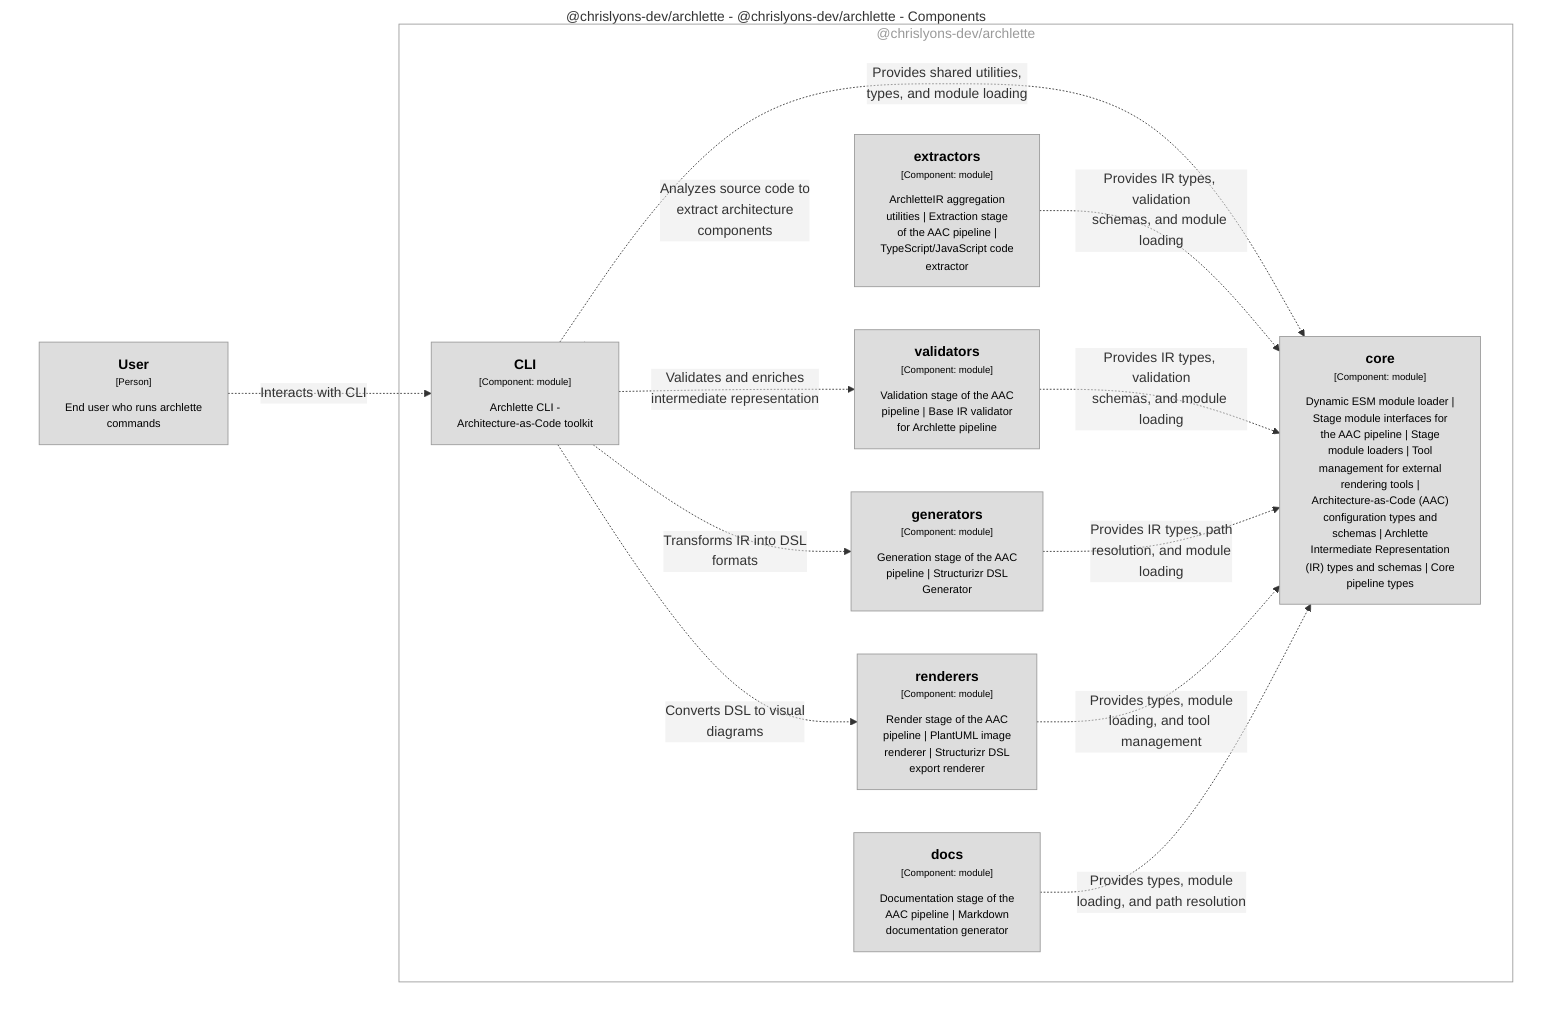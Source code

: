 graph TB
  linkStyle default fill:#ffffff

  subgraph diagram ["@chrislyons-dev/archlette - @chrislyons-dev/archlette - Components"]
    style diagram fill:#ffffff,stroke:#ffffff

    1["<div style='font-weight: bold'>User</div><div style='font-size: 70%; margin-top: 0px'>[Person]</div><div style='font-size: 80%; margin-top:10px'>End user who runs archlette<br />commands</div>"]
    style 1 fill:#dddddd,stroke:#9a9a9a,color:#000000

    subgraph 8 ["@chrislyons-dev/archlette"]
      style 8 fill:#ffffff,stroke:#9a9a9a,color:#9a9a9a

      10["<div style='font-weight: bold'>extractors</div><div style='font-size: 70%; margin-top: 0px'>[Component: module]</div><div style='font-size: 80%; margin-top:10px'>ArchletteIR aggregation<br />utilities | Extraction stage<br />of the AAC pipeline |<br />TypeScript/JavaScript code<br />extractor</div>"]
      style 10 fill:#dddddd,stroke:#9a9a9a,color:#000000
      11["<div style='font-weight: bold'>validators</div><div style='font-size: 70%; margin-top: 0px'>[Component: module]</div><div style='font-size: 80%; margin-top:10px'>Validation stage of the AAC<br />pipeline | Base IR validator<br />for Archlette pipeline</div>"]
      style 11 fill:#dddddd,stroke:#9a9a9a,color:#000000
      12["<div style='font-weight: bold'>generators</div><div style='font-size: 70%; margin-top: 0px'>[Component: module]</div><div style='font-size: 80%; margin-top:10px'>Generation stage of the AAC<br />pipeline | Structurizr DSL<br />Generator</div>"]
      style 12 fill:#dddddd,stroke:#9a9a9a,color:#000000
      13["<div style='font-weight: bold'>renderers</div><div style='font-size: 70%; margin-top: 0px'>[Component: module]</div><div style='font-size: 80%; margin-top:10px'>Render stage of the AAC<br />pipeline | PlantUML image<br />renderer | Structurizr DSL<br />export renderer</div>"]
      style 13 fill:#dddddd,stroke:#9a9a9a,color:#000000
      14["<div style='font-weight: bold'>docs</div><div style='font-size: 70%; margin-top: 0px'>[Component: module]</div><div style='font-size: 80%; margin-top:10px'>Documentation stage of the<br />AAC pipeline | Markdown<br />documentation generator</div>"]
      style 14 fill:#dddddd,stroke:#9a9a9a,color:#000000
      15["<div style='font-weight: bold'>core</div><div style='font-size: 70%; margin-top: 0px'>[Component: module]</div><div style='font-size: 80%; margin-top:10px'>Dynamic ESM module loader |<br />Stage module interfaces for<br />the AAC pipeline | Stage<br />module loaders | Tool<br />management for external<br />rendering tools |<br />Architecture-as-Code (AAC)<br />configuration types and<br />schemas | Archlette<br />Intermediate Representation<br />(IR) types and schemas | Core<br />pipeline types</div>"]
      style 15 fill:#dddddd,stroke:#9a9a9a,color:#000000
      9["<div style='font-weight: bold'>CLI</div><div style='font-size: 70%; margin-top: 0px'>[Component: module]</div><div style='font-size: 80%; margin-top:10px'>Archlette CLI -<br />Architecture-as-Code toolkit</div>"]
      style 9 fill:#dddddd,stroke:#9a9a9a,color:#000000
    end

    9-. "<div>Analyzes source code to<br />extract architecture<br />components</div><div style='font-size: 70%'></div>" .->10
    9-. "<div>Validates and enriches<br />intermediate representation</div><div style='font-size: 70%'></div>" .->11
    9-. "<div>Transforms IR into DSL<br />formats</div><div style='font-size: 70%'></div>" .->12
    9-. "<div>Converts DSL to visual<br />diagrams</div><div style='font-size: 70%'></div>" .->13
    9-. "<div>Provides shared utilities,<br />types, and module loading</div><div style='font-size: 70%'></div>" .->15
    10-. "<div>Provides IR types, validation<br />schemas, and module loading</div><div style='font-size: 70%'></div>" .->15
    11-. "<div>Provides IR types, validation<br />schemas, and module loading</div><div style='font-size: 70%'></div>" .->15
    12-. "<div>Provides IR types, path<br />resolution, and module<br />loading</div><div style='font-size: 70%'></div>" .->15
    13-. "<div>Provides types, module<br />loading, and tool management</div><div style='font-size: 70%'></div>" .->15
    14-. "<div>Provides types, module<br />loading, and path resolution</div><div style='font-size: 70%'></div>" .->15
    1-. "<div>Interacts with CLI</div><div style='font-size: 70%'></div>" .->9
  end